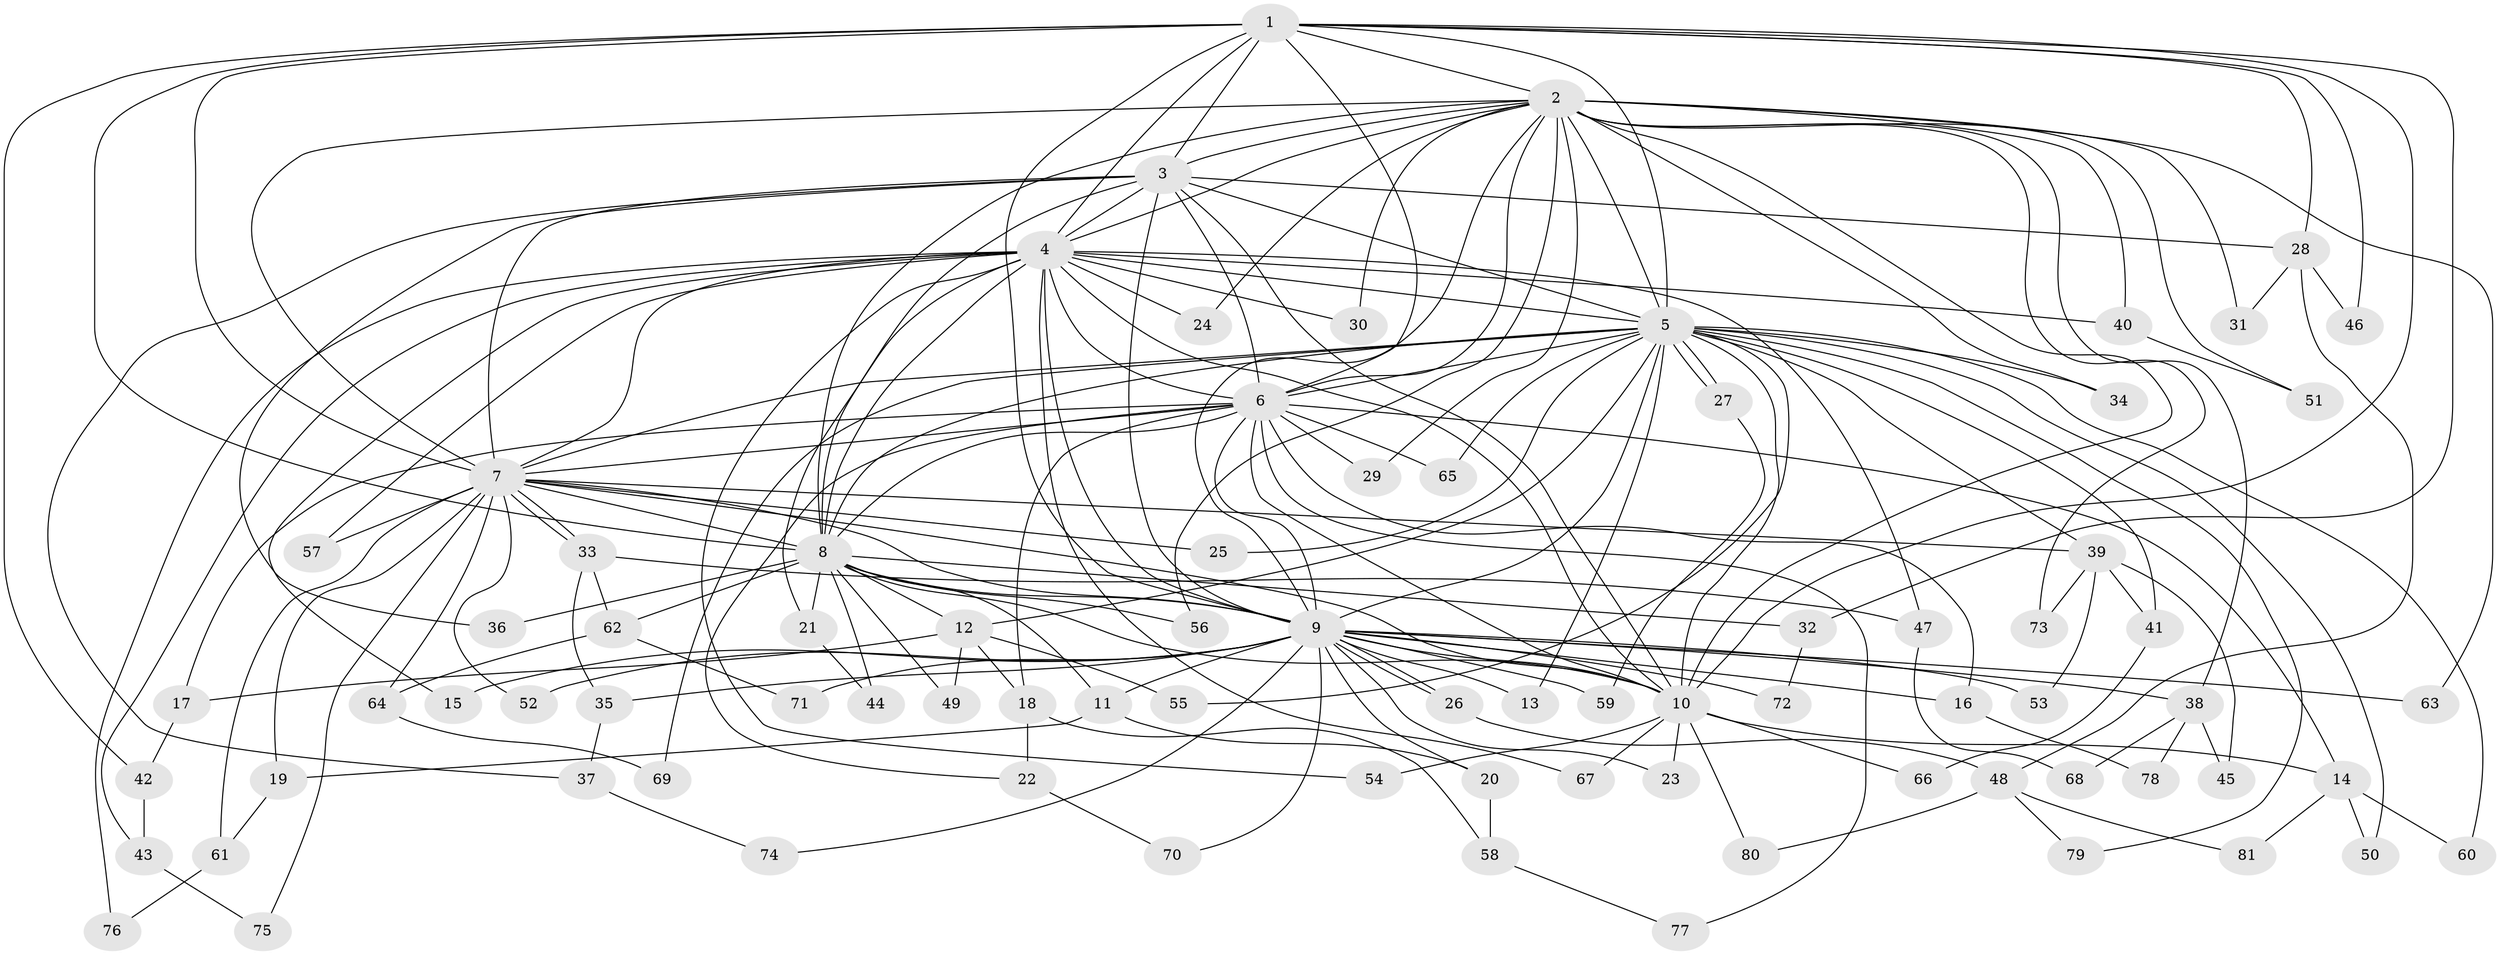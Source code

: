 // coarse degree distribution, {3: 0.21212121212121213, 20: 0.030303030303030304, 5: 0.18181818181818182, 14: 0.06060606060606061, 2: 0.2727272727272727, 4: 0.09090909090909091, 12: 0.030303030303030304, 13: 0.06060606060606061, 11: 0.030303030303030304, 6: 0.030303030303030304}
// Generated by graph-tools (version 1.1) at 2025/36/03/04/25 23:36:20]
// undirected, 81 vertices, 187 edges
graph export_dot {
  node [color=gray90,style=filled];
  1;
  2;
  3;
  4;
  5;
  6;
  7;
  8;
  9;
  10;
  11;
  12;
  13;
  14;
  15;
  16;
  17;
  18;
  19;
  20;
  21;
  22;
  23;
  24;
  25;
  26;
  27;
  28;
  29;
  30;
  31;
  32;
  33;
  34;
  35;
  36;
  37;
  38;
  39;
  40;
  41;
  42;
  43;
  44;
  45;
  46;
  47;
  48;
  49;
  50;
  51;
  52;
  53;
  54;
  55;
  56;
  57;
  58;
  59;
  60;
  61;
  62;
  63;
  64;
  65;
  66;
  67;
  68;
  69;
  70;
  71;
  72;
  73;
  74;
  75;
  76;
  77;
  78;
  79;
  80;
  81;
  1 -- 2;
  1 -- 3;
  1 -- 4;
  1 -- 5;
  1 -- 6;
  1 -- 7;
  1 -- 8;
  1 -- 9;
  1 -- 10;
  1 -- 28;
  1 -- 32;
  1 -- 42;
  1 -- 46;
  2 -- 3;
  2 -- 4;
  2 -- 5;
  2 -- 6;
  2 -- 7;
  2 -- 8;
  2 -- 9;
  2 -- 10;
  2 -- 24;
  2 -- 29;
  2 -- 30;
  2 -- 31;
  2 -- 34;
  2 -- 38;
  2 -- 40;
  2 -- 51;
  2 -- 56;
  2 -- 63;
  2 -- 73;
  3 -- 4;
  3 -- 5;
  3 -- 6;
  3 -- 7;
  3 -- 8;
  3 -- 9;
  3 -- 10;
  3 -- 28;
  3 -- 36;
  3 -- 37;
  4 -- 5;
  4 -- 6;
  4 -- 7;
  4 -- 8;
  4 -- 9;
  4 -- 10;
  4 -- 15;
  4 -- 21;
  4 -- 24;
  4 -- 30;
  4 -- 40;
  4 -- 43;
  4 -- 47;
  4 -- 54;
  4 -- 57;
  4 -- 67;
  4 -- 76;
  5 -- 6;
  5 -- 7;
  5 -- 8;
  5 -- 9;
  5 -- 10;
  5 -- 12;
  5 -- 13;
  5 -- 25;
  5 -- 27;
  5 -- 27;
  5 -- 34;
  5 -- 39;
  5 -- 41;
  5 -- 50;
  5 -- 55;
  5 -- 60;
  5 -- 65;
  5 -- 69;
  5 -- 79;
  6 -- 7;
  6 -- 8;
  6 -- 9;
  6 -- 10;
  6 -- 14;
  6 -- 16;
  6 -- 17;
  6 -- 18;
  6 -- 22;
  6 -- 29;
  6 -- 65;
  6 -- 77;
  7 -- 8;
  7 -- 9;
  7 -- 10;
  7 -- 19;
  7 -- 25;
  7 -- 33;
  7 -- 33;
  7 -- 39;
  7 -- 52;
  7 -- 57;
  7 -- 61;
  7 -- 64;
  7 -- 75;
  8 -- 9;
  8 -- 10;
  8 -- 11;
  8 -- 12;
  8 -- 21;
  8 -- 32;
  8 -- 36;
  8 -- 44;
  8 -- 49;
  8 -- 56;
  8 -- 62;
  9 -- 10;
  9 -- 11;
  9 -- 13;
  9 -- 15;
  9 -- 16;
  9 -- 20;
  9 -- 23;
  9 -- 26;
  9 -- 26;
  9 -- 35;
  9 -- 38;
  9 -- 52;
  9 -- 53;
  9 -- 59;
  9 -- 63;
  9 -- 70;
  9 -- 71;
  9 -- 72;
  9 -- 74;
  10 -- 14;
  10 -- 23;
  10 -- 54;
  10 -- 66;
  10 -- 67;
  10 -- 80;
  11 -- 19;
  11 -- 20;
  12 -- 17;
  12 -- 18;
  12 -- 49;
  12 -- 55;
  14 -- 50;
  14 -- 60;
  14 -- 81;
  16 -- 78;
  17 -- 42;
  18 -- 22;
  18 -- 58;
  19 -- 61;
  20 -- 58;
  21 -- 44;
  22 -- 70;
  26 -- 48;
  27 -- 59;
  28 -- 31;
  28 -- 46;
  28 -- 48;
  32 -- 72;
  33 -- 35;
  33 -- 47;
  33 -- 62;
  35 -- 37;
  37 -- 74;
  38 -- 45;
  38 -- 68;
  38 -- 78;
  39 -- 41;
  39 -- 45;
  39 -- 53;
  39 -- 73;
  40 -- 51;
  41 -- 66;
  42 -- 43;
  43 -- 75;
  47 -- 68;
  48 -- 79;
  48 -- 80;
  48 -- 81;
  58 -- 77;
  61 -- 76;
  62 -- 64;
  62 -- 71;
  64 -- 69;
}
